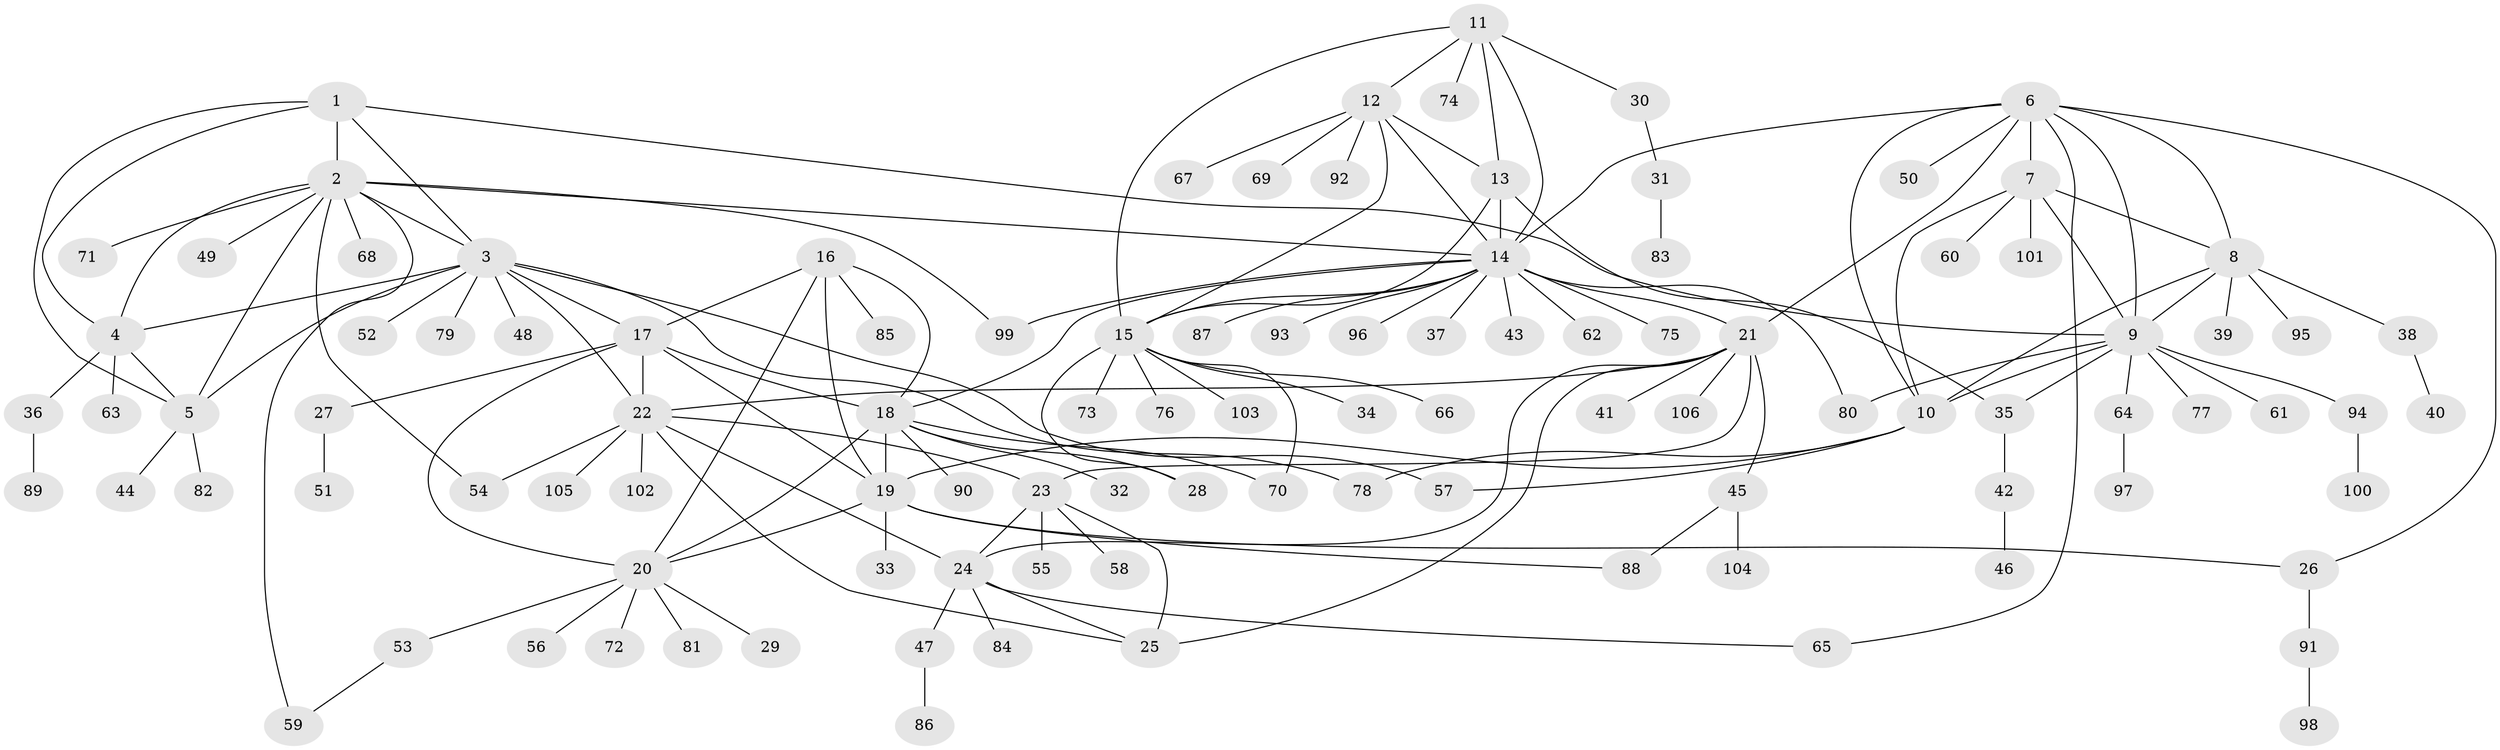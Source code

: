 // Generated by graph-tools (version 1.1) at 2025/15/03/09/25 04:15:55]
// undirected, 106 vertices, 153 edges
graph export_dot {
graph [start="1"]
  node [color=gray90,style=filled];
  1;
  2;
  3;
  4;
  5;
  6;
  7;
  8;
  9;
  10;
  11;
  12;
  13;
  14;
  15;
  16;
  17;
  18;
  19;
  20;
  21;
  22;
  23;
  24;
  25;
  26;
  27;
  28;
  29;
  30;
  31;
  32;
  33;
  34;
  35;
  36;
  37;
  38;
  39;
  40;
  41;
  42;
  43;
  44;
  45;
  46;
  47;
  48;
  49;
  50;
  51;
  52;
  53;
  54;
  55;
  56;
  57;
  58;
  59;
  60;
  61;
  62;
  63;
  64;
  65;
  66;
  67;
  68;
  69;
  70;
  71;
  72;
  73;
  74;
  75;
  76;
  77;
  78;
  79;
  80;
  81;
  82;
  83;
  84;
  85;
  86;
  87;
  88;
  89;
  90;
  91;
  92;
  93;
  94;
  95;
  96;
  97;
  98;
  99;
  100;
  101;
  102;
  103;
  104;
  105;
  106;
  1 -- 2;
  1 -- 3;
  1 -- 4;
  1 -- 5;
  1 -- 9;
  2 -- 3;
  2 -- 4;
  2 -- 5;
  2 -- 14;
  2 -- 49;
  2 -- 54;
  2 -- 59;
  2 -- 68;
  2 -- 71;
  2 -- 99;
  3 -- 4;
  3 -- 5;
  3 -- 17;
  3 -- 22;
  3 -- 48;
  3 -- 52;
  3 -- 57;
  3 -- 78;
  3 -- 79;
  4 -- 5;
  4 -- 36;
  4 -- 63;
  5 -- 44;
  5 -- 82;
  6 -- 7;
  6 -- 8;
  6 -- 9;
  6 -- 10;
  6 -- 14;
  6 -- 21;
  6 -- 26;
  6 -- 50;
  6 -- 65;
  7 -- 8;
  7 -- 9;
  7 -- 10;
  7 -- 60;
  7 -- 101;
  8 -- 9;
  8 -- 10;
  8 -- 38;
  8 -- 39;
  8 -- 95;
  9 -- 10;
  9 -- 35;
  9 -- 61;
  9 -- 64;
  9 -- 77;
  9 -- 80;
  9 -- 94;
  10 -- 19;
  10 -- 57;
  10 -- 78;
  11 -- 12;
  11 -- 13;
  11 -- 14;
  11 -- 15;
  11 -- 30;
  11 -- 74;
  12 -- 13;
  12 -- 14;
  12 -- 15;
  12 -- 67;
  12 -- 69;
  12 -- 92;
  13 -- 14;
  13 -- 15;
  13 -- 35;
  14 -- 15;
  14 -- 18;
  14 -- 21;
  14 -- 37;
  14 -- 43;
  14 -- 62;
  14 -- 75;
  14 -- 80;
  14 -- 87;
  14 -- 93;
  14 -- 96;
  14 -- 99;
  15 -- 28;
  15 -- 34;
  15 -- 66;
  15 -- 70;
  15 -- 73;
  15 -- 76;
  15 -- 103;
  16 -- 17;
  16 -- 18;
  16 -- 19;
  16 -- 20;
  16 -- 85;
  17 -- 18;
  17 -- 19;
  17 -- 20;
  17 -- 22;
  17 -- 27;
  18 -- 19;
  18 -- 20;
  18 -- 28;
  18 -- 32;
  18 -- 70;
  18 -- 90;
  19 -- 20;
  19 -- 26;
  19 -- 33;
  19 -- 88;
  20 -- 29;
  20 -- 53;
  20 -- 56;
  20 -- 72;
  20 -- 81;
  21 -- 22;
  21 -- 23;
  21 -- 24;
  21 -- 25;
  21 -- 41;
  21 -- 45;
  21 -- 106;
  22 -- 23;
  22 -- 24;
  22 -- 25;
  22 -- 54;
  22 -- 102;
  22 -- 105;
  23 -- 24;
  23 -- 25;
  23 -- 55;
  23 -- 58;
  24 -- 25;
  24 -- 47;
  24 -- 65;
  24 -- 84;
  26 -- 91;
  27 -- 51;
  30 -- 31;
  31 -- 83;
  35 -- 42;
  36 -- 89;
  38 -- 40;
  42 -- 46;
  45 -- 88;
  45 -- 104;
  47 -- 86;
  53 -- 59;
  64 -- 97;
  91 -- 98;
  94 -- 100;
}
